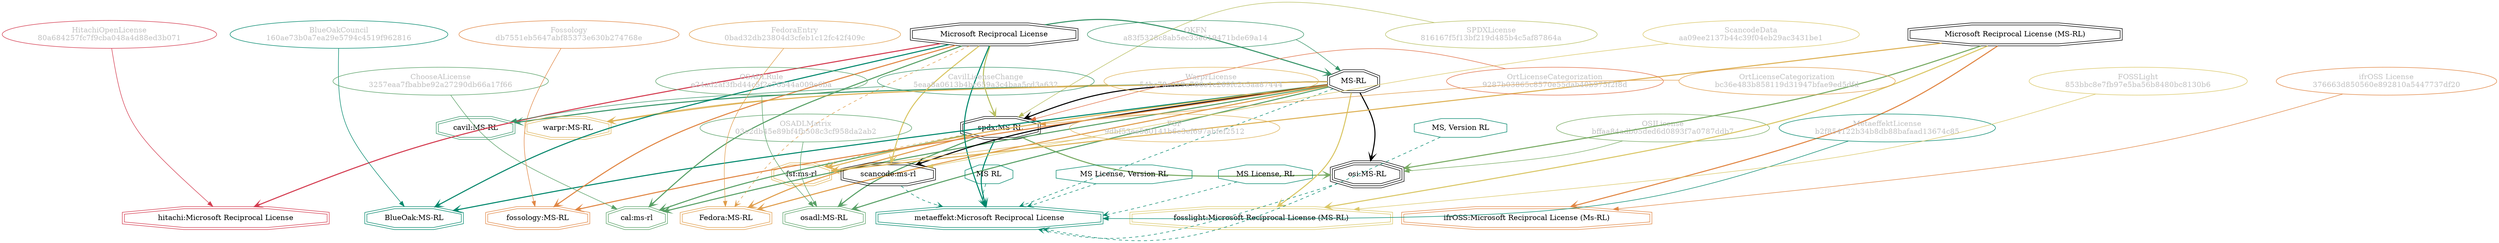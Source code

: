 strict digraph {
    node [shape=box];
    graph [splines=curved];
    2891 [label="SPDXLicense\n816167f5f13bf219d485b4c5af87864a"
         ,fontcolor=gray
         ,color="#b8bf62"
         ,fillcolor="beige;1"
         ,shape=ellipse];
    2892 [label="spdx:MS-RL"
         ,shape=doubleoctagon];
    2893 [label="MS-RL"
         ,shape=doubleoctagon];
    2894 [label="Microsoft Reciprocal License"
         ,shape=doubleoctagon];
    5163 [label="OSILicense\nbffaa84adb05ded6d0893f7a0787ddb7"
         ,fontcolor=gray
         ,color="#78ab63"
         ,fillcolor="beige;1"
         ,shape=ellipse];
    5164 [label="osi:MS-RL"
         ,shape=tripleoctagon];
    5165 [label="Microsoft Reciprocal License (MS-RL)"
         ,shape=doubleoctagon];
    8136 [label="FedoraEntry\n0bad32db23804d3cfeb1c12fc42f409c"
         ,fontcolor=gray
         ,color="#e09d4b"
         ,fillcolor="beige;1"
         ,shape=ellipse];
    8137 [label="Fedora:MS-RL"
         ,color="#e09d4b"
         ,shape=doubleoctagon];
    9421 [label="BlueOakCouncil\n160ae73b0a7ea29e5794c4519f962816"
         ,fontcolor=gray
         ,color="#00876c"
         ,fillcolor="beige;1"
         ,shape=ellipse];
    9422 [label="BlueOak:MS-RL"
         ,color="#00876c"
         ,shape=doubleoctagon];
    9665 [label="OSADLRule\ne24ad2af3fbd44c5f2e76544a009e6ba"
         ,fontcolor=gray
         ,color="#58a066"
         ,fillcolor="beige;1"
         ,shape=ellipse];
    9666 [label="osadl:MS-RL"
         ,color="#58a066"
         ,shape=doubleoctagon];
    9936 [label="OSADLMatrix\n03e2db45e89bf4fb508c3cf958da2ab2"
         ,fontcolor=gray
         ,color="#58a066"
         ,fillcolor="beige;1"
         ,shape=ellipse];
    10801 [label="FSF\n9dbf53ee560141b6e3ef697abfef2512"
          ,fontcolor=gray
          ,color="#deb256"
          ,fillcolor="beige;1"
          ,shape=ellipse];
    10802 [label="fsf:ms-rl"
          ,color="#deb256"
          ,shape=doubleoctagon];
    10982 [label="ChooseALicense\n3257eaa7fbabbe92a27290db66a17f66"
          ,fontcolor=gray
          ,color="#58a066"
          ,fillcolor="beige;1"
          ,shape=ellipse];
    10983 [label="cal:ms-rl"
          ,color="#58a066"
          ,shape=doubleoctagon];
    20031 [label="ScancodeData\naa09ee2137b44c39f04eb29ac3431be1"
          ,fontcolor=gray
          ,color="#dac767"
          ,fillcolor="beige;1"
          ,shape=ellipse];
    20032 [label="scancode:ms-rl"
          ,shape=doubleoctagon];
    26989 [label="Fossology\ndb7551eb5647abf85373e630b274768e"
          ,fontcolor=gray
          ,color="#e18745"
          ,fillcolor="beige;1"
          ,shape=ellipse];
    26990 [label="fossology:MS-RL"
          ,color="#e18745"
          ,shape=doubleoctagon];
    28334 [label="OKFN\na83f5328c8ab5ec33e619471bde69a14"
          ,fontcolor=gray
          ,color="#379469"
          ,fillcolor="beige;1"
          ,shape=ellipse];
    35073 [label="OrtLicenseCategorization\n9287b03865c8570e55dab40b975f2f8d"
          ,fontcolor=gray
          ,color="#e06f45"
          ,fillcolor="beige;1"
          ,shape=ellipse];
    36213 [label="OrtLicenseCategorization\nbc36e483b858119d31947bfae9ed5dfd"
          ,fontcolor=gray
          ,color="#e09d4b"
          ,fillcolor="beige;1"
          ,shape=ellipse];
    37215 [label="CavilLicenseChange\n5eaa8a0613b4bc659a3c4baa5cd3a632"
          ,fontcolor=gray
          ,color="#379469"
          ,fillcolor="beige;1"
          ,shape=ellipse];
    37216 [label="cavil:MS-RL"
          ,color="#379469"
          ,shape=doubleoctagon];
    45217 [label="MetaeffektLicense\nb2f854122b34b8db88bafaad13674c85"
          ,fontcolor=gray
          ,color="#00876c"
          ,fillcolor="beige;1"
          ,shape=ellipse];
    45218 [label="metaeffekt:Microsoft Reciprocal License"
          ,color="#00876c"
          ,shape=doubleoctagon];
    45219 [label="MS, Version RL"
          ,color="#00876c"
          ,shape=octagon];
    45220 [label="MS RL"
          ,color="#00876c"
          ,shape=octagon];
    45221 [label="MS License, Version RL"
          ,color="#00876c"
          ,shape=octagon];
    45222 [label="MS License, RL"
          ,color="#00876c"
          ,shape=octagon];
    50179 [label="WarprLicense\n54bc78e319a766e1c269fc2c5aa87444"
          ,fontcolor=gray
          ,color="#deb256"
          ,fillcolor="beige;1"
          ,shape=ellipse];
    50180 [label="warpr:MS-RL"
          ,color="#deb256"
          ,shape=doubleoctagon];
    51004 [label="FOSSLight\n853bbc8e7fb97e5ba56b8480bc8130b6"
          ,fontcolor=gray
          ,color="#dac767"
          ,fillcolor="beige;1"
          ,shape=ellipse];
    51005 [label="fosslight:Microsoft Reciprocal License (MS-RL)"
          ,color="#dac767"
          ,shape=doubleoctagon];
    51916 [label="HitachiOpenLicense\n80a684257fc7f9cba048a4d88ed3b071"
          ,fontcolor=gray
          ,color="#d43d51"
          ,fillcolor="beige;1"
          ,shape=ellipse];
    51917 [label="hitachi:Microsoft Reciprocal License"
          ,color="#d43d51"
          ,shape=doubleoctagon];
    55156 [label="ifrOSS License\n376663d850560e892810a5447737df20"
          ,fontcolor=gray
          ,color="#e18745"
          ,fillcolor="beige;1"
          ,shape=ellipse];
    55157 [label="ifrOSS:Microsoft Reciprocal License (Ms-RL)"
          ,color="#e18745"
          ,shape=doubleoctagon];
    2891 -> 2892 [weight=0.5
                 ,color="#b8bf62"];
    2892 -> 5164 [style=bold
                 ,arrowhead=vee
                 ,weight=0.7
                 ,color="#78ab63"];
    2892 -> 8137 [style=bold
                 ,arrowhead=vee
                 ,weight=0.7
                 ,color="#e09d4b"];
    2892 -> 9666 [style=bold
                 ,arrowhead=vee
                 ,weight=0.7
                 ,color="#58a066"];
    2892 -> 10802 [style=dashed
                  ,arrowhead=vee
                  ,weight=0.5
                  ,color="#deb256"];
    2892 -> 10983 [style=bold
                  ,arrowhead=vee
                  ,weight=0.7
                  ,color="#58a066"];
    2892 -> 45218 [style=bold
                  ,arrowhead=vee
                  ,weight=0.7
                  ,color="#00876c"];
    2893 -> 2892 [style=bold
                 ,arrowhead=vee
                 ,weight=0.7];
    2893 -> 5164 [style=bold
                 ,arrowhead=vee
                 ,weight=0.7];
    2893 -> 8137 [style=bold
                 ,arrowhead=vee
                 ,weight=0.7
                 ,color="#e09d4b"];
    2893 -> 8137 [style=bold
                 ,arrowhead=vee
                 ,weight=0.7
                 ,color="#e09d4b"];
    2893 -> 9422 [style=bold
                 ,arrowhead=vee
                 ,weight=0.7
                 ,color="#00876c"];
    2893 -> 9666 [style=bold
                 ,arrowhead=vee
                 ,weight=0.7
                 ,color="#58a066"];
    2893 -> 10802 [style=bold
                  ,arrowhead=vee
                  ,weight=0.7
                  ,color="#deb256"];
    2893 -> 10983 [style=bold
                  ,arrowhead=vee
                  ,weight=0.7
                  ,color="#58a066"];
    2893 -> 20032 [style=bold
                  ,arrowhead=vee
                  ,weight=0.7];
    2893 -> 26990 [style=bold
                  ,arrowhead=vee
                  ,weight=0.7
                  ,color="#e18745"];
    2893 -> 37216 [style=bold
                  ,arrowhead=vee
                  ,weight=0.7
                  ,color="#379469"];
    2893 -> 37216 [style=bold
                  ,arrowhead=vee
                  ,weight=0.7
                  ,color="#379469"];
    2893 -> 45218 [style=dashed
                  ,arrowhead=vee
                  ,weight=0.5
                  ,color="#00876c"];
    2893 -> 50180 [style=bold
                  ,arrowhead=vee
                  ,weight=0.7
                  ,color="#deb256"];
    2893 -> 51005 [style=bold
                  ,arrowhead=vee
                  ,weight=0.7
                  ,color="#dac767"];
    2894 -> 2892 [style=bold
                 ,arrowhead=vee
                 ,weight=0.7
                 ,color="#b8bf62"];
    2894 -> 2893 [style=bold
                 ,arrowhead=vee
                 ,weight=0.7
                 ,color="#379469"];
    2894 -> 8137 [style=dashed
                 ,arrowhead=vee
                 ,weight=0.5
                 ,color="#e09d4b"];
    2894 -> 9422 [style=bold
                 ,arrowhead=vee
                 ,weight=0.7
                 ,color="#00876c"];
    2894 -> 9422 [style=bold
                 ,arrowhead=vee
                 ,weight=0.7
                 ,color="#00876c"];
    2894 -> 10983 [style=bold
                  ,arrowhead=vee
                  ,weight=0.7
                  ,color="#58a066"];
    2894 -> 20032 [style=bold
                  ,arrowhead=vee
                  ,weight=0.7
                  ,color="#dac767"];
    2894 -> 26990 [style=bold
                  ,arrowhead=vee
                  ,weight=0.7
                  ,color="#e18745"];
    2894 -> 45218 [style=bold
                  ,arrowhead=vee
                  ,weight=0.7
                  ,color="#00876c"];
    2894 -> 45218 [style=bold
                  ,arrowhead=vee
                  ,weight=0.7
                  ,color="#00876c"];
    2894 -> 51917 [style=bold
                  ,arrowhead=vee
                  ,weight=0.7
                  ,color="#d43d51"];
    5163 -> 5164 [weight=0.5
                 ,color="#78ab63"];
    5164 -> 45218 [style=dashed
                  ,arrowhead=vee
                  ,weight=0.5
                  ,color="#00876c"];
    5165 -> 5164 [style=bold
                 ,arrowhead=vee
                 ,weight=0.7
                 ,color="#78ab63"];
    5165 -> 10802 [style=bold
                  ,arrowhead=vee
                  ,weight=0.7
                  ,color="#deb256"];
    5165 -> 51005 [style=bold
                  ,arrowhead=vee
                  ,weight=0.7
                  ,color="#dac767"];
    5165 -> 55157 [style=bold
                  ,arrowhead=vee
                  ,weight=0.7
                  ,color="#e18745"];
    5165 -> 55157 [style=bold
                  ,arrowhead=vee
                  ,weight=0.7
                  ,color="#e18745"];
    8136 -> 8137 [weight=0.5
                 ,color="#e09d4b"];
    9421 -> 9422 [weight=0.5
                 ,color="#00876c"];
    9665 -> 9666 [weight=0.5
                 ,color="#58a066"];
    9936 -> 9666 [weight=0.5
                 ,color="#58a066"];
    10801 -> 10802 [weight=0.5
                   ,color="#deb256"];
    10982 -> 10983 [weight=0.5
                   ,color="#58a066"];
    20031 -> 20032 [weight=0.5
                   ,color="#dac767"];
    20032 -> 45218 [style=dashed
                   ,arrowhead=vee
                   ,weight=0.5
                   ,color="#00876c"];
    26989 -> 26990 [weight=0.5
                   ,color="#e18745"];
    28334 -> 2893 [weight=0.5
                  ,color="#379469"];
    35073 -> 2892 [weight=0.5
                  ,color="#e06f45"];
    36213 -> 2892 [weight=0.5
                  ,color="#e09d4b"];
    37215 -> 37216 [weight=0.5
                   ,color="#379469"];
    45217 -> 45218 [weight=0.5
                   ,color="#00876c"];
    45219 -> 45218 [style=dashed
                   ,arrowhead=vee
                   ,weight=0.5
                   ,color="#00876c"];
    45220 -> 45218 [style=dashed
                   ,arrowhead=vee
                   ,weight=0.5
                   ,color="#00876c"];
    45221 -> 45218 [style=dashed
                   ,arrowhead=vee
                   ,weight=0.5
                   ,color="#00876c"];
    45222 -> 45218 [style=dashed
                   ,arrowhead=vee
                   ,weight=0.5
                   ,color="#00876c"];
    50179 -> 50180 [weight=0.5
                   ,color="#deb256"];
    51004 -> 51005 [weight=0.5
                   ,color="#dac767"];
    51916 -> 51917 [weight=0.5
                   ,color="#d43d51"];
    55156 -> 55157 [weight=0.5
                   ,color="#e18745"];
}
